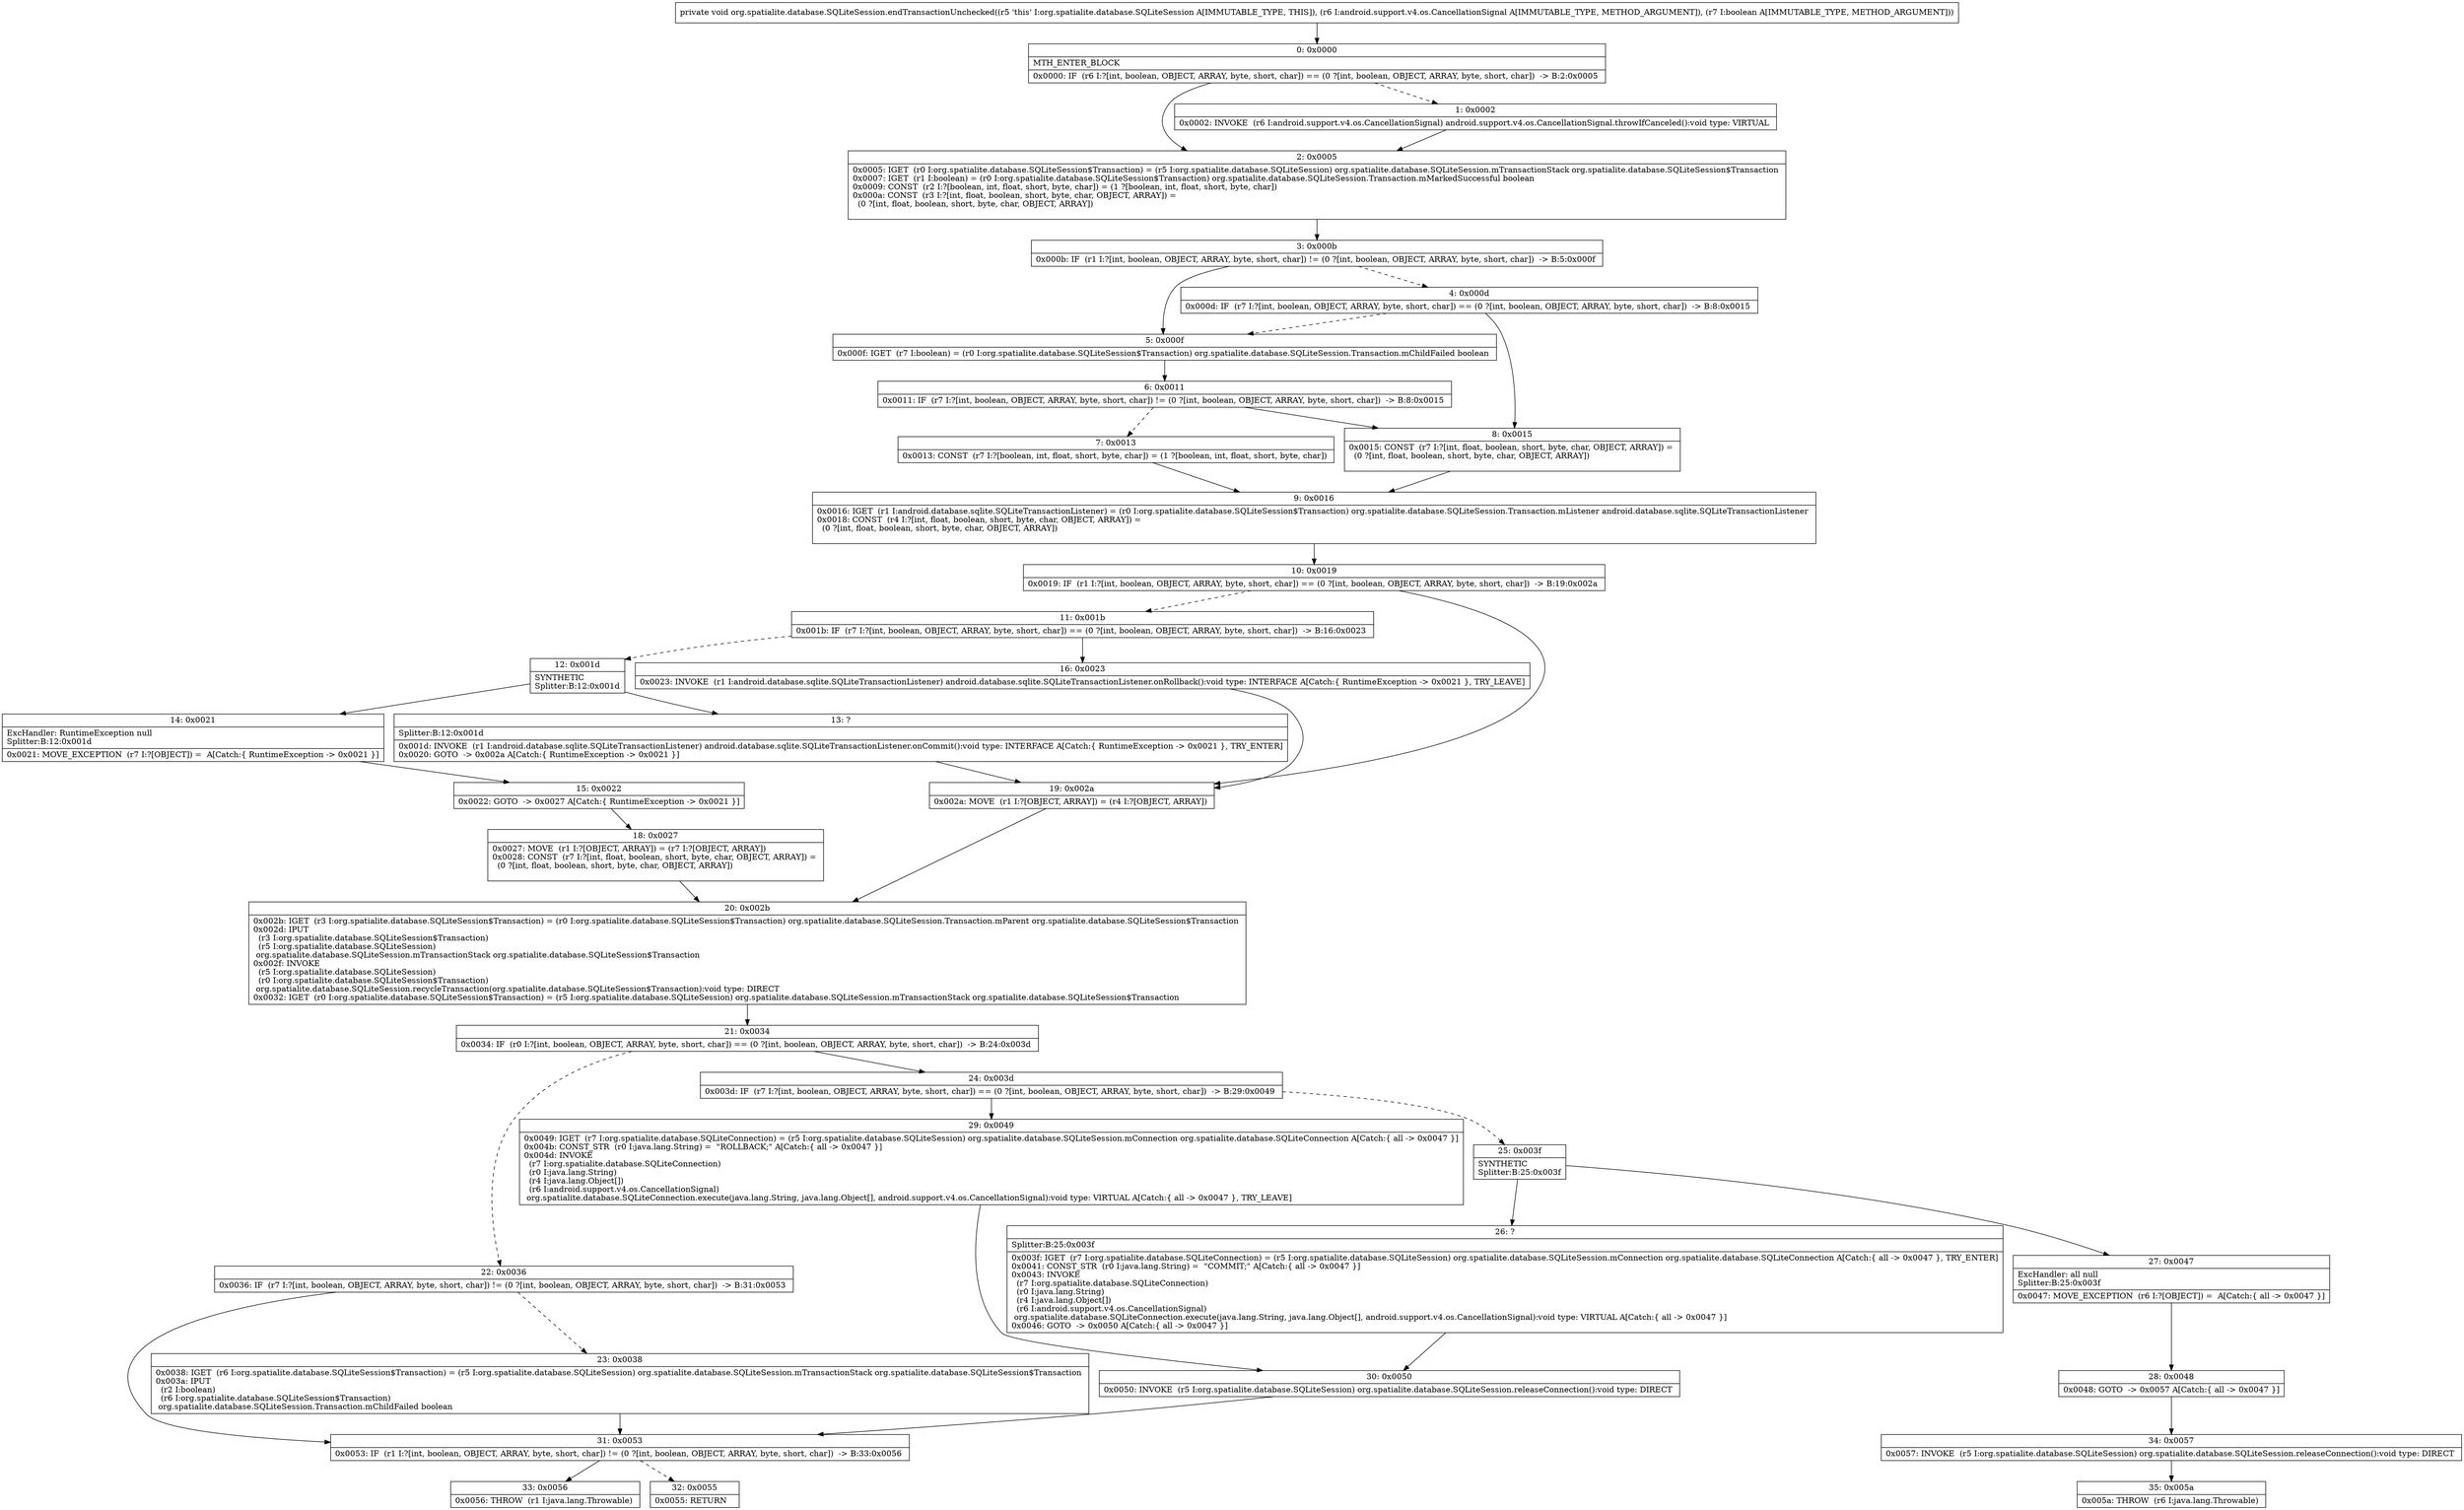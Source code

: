 digraph "CFG fororg.spatialite.database.SQLiteSession.endTransactionUnchecked(Landroid\/support\/v4\/os\/CancellationSignal;Z)V" {
Node_0 [shape=record,label="{0\:\ 0x0000|MTH_ENTER_BLOCK\l|0x0000: IF  (r6 I:?[int, boolean, OBJECT, ARRAY, byte, short, char]) == (0 ?[int, boolean, OBJECT, ARRAY, byte, short, char])  \-\> B:2:0x0005 \l}"];
Node_1 [shape=record,label="{1\:\ 0x0002|0x0002: INVOKE  (r6 I:android.support.v4.os.CancellationSignal) android.support.v4.os.CancellationSignal.throwIfCanceled():void type: VIRTUAL \l}"];
Node_2 [shape=record,label="{2\:\ 0x0005|0x0005: IGET  (r0 I:org.spatialite.database.SQLiteSession$Transaction) = (r5 I:org.spatialite.database.SQLiteSession) org.spatialite.database.SQLiteSession.mTransactionStack org.spatialite.database.SQLiteSession$Transaction \l0x0007: IGET  (r1 I:boolean) = (r0 I:org.spatialite.database.SQLiteSession$Transaction) org.spatialite.database.SQLiteSession.Transaction.mMarkedSuccessful boolean \l0x0009: CONST  (r2 I:?[boolean, int, float, short, byte, char]) = (1 ?[boolean, int, float, short, byte, char]) \l0x000a: CONST  (r3 I:?[int, float, boolean, short, byte, char, OBJECT, ARRAY]) = \l  (0 ?[int, float, boolean, short, byte, char, OBJECT, ARRAY])\l \l}"];
Node_3 [shape=record,label="{3\:\ 0x000b|0x000b: IF  (r1 I:?[int, boolean, OBJECT, ARRAY, byte, short, char]) != (0 ?[int, boolean, OBJECT, ARRAY, byte, short, char])  \-\> B:5:0x000f \l}"];
Node_4 [shape=record,label="{4\:\ 0x000d|0x000d: IF  (r7 I:?[int, boolean, OBJECT, ARRAY, byte, short, char]) == (0 ?[int, boolean, OBJECT, ARRAY, byte, short, char])  \-\> B:8:0x0015 \l}"];
Node_5 [shape=record,label="{5\:\ 0x000f|0x000f: IGET  (r7 I:boolean) = (r0 I:org.spatialite.database.SQLiteSession$Transaction) org.spatialite.database.SQLiteSession.Transaction.mChildFailed boolean \l}"];
Node_6 [shape=record,label="{6\:\ 0x0011|0x0011: IF  (r7 I:?[int, boolean, OBJECT, ARRAY, byte, short, char]) != (0 ?[int, boolean, OBJECT, ARRAY, byte, short, char])  \-\> B:8:0x0015 \l}"];
Node_7 [shape=record,label="{7\:\ 0x0013|0x0013: CONST  (r7 I:?[boolean, int, float, short, byte, char]) = (1 ?[boolean, int, float, short, byte, char]) \l}"];
Node_8 [shape=record,label="{8\:\ 0x0015|0x0015: CONST  (r7 I:?[int, float, boolean, short, byte, char, OBJECT, ARRAY]) = \l  (0 ?[int, float, boolean, short, byte, char, OBJECT, ARRAY])\l \l}"];
Node_9 [shape=record,label="{9\:\ 0x0016|0x0016: IGET  (r1 I:android.database.sqlite.SQLiteTransactionListener) = (r0 I:org.spatialite.database.SQLiteSession$Transaction) org.spatialite.database.SQLiteSession.Transaction.mListener android.database.sqlite.SQLiteTransactionListener \l0x0018: CONST  (r4 I:?[int, float, boolean, short, byte, char, OBJECT, ARRAY]) = \l  (0 ?[int, float, boolean, short, byte, char, OBJECT, ARRAY])\l \l}"];
Node_10 [shape=record,label="{10\:\ 0x0019|0x0019: IF  (r1 I:?[int, boolean, OBJECT, ARRAY, byte, short, char]) == (0 ?[int, boolean, OBJECT, ARRAY, byte, short, char])  \-\> B:19:0x002a \l}"];
Node_11 [shape=record,label="{11\:\ 0x001b|0x001b: IF  (r7 I:?[int, boolean, OBJECT, ARRAY, byte, short, char]) == (0 ?[int, boolean, OBJECT, ARRAY, byte, short, char])  \-\> B:16:0x0023 \l}"];
Node_12 [shape=record,label="{12\:\ 0x001d|SYNTHETIC\lSplitter:B:12:0x001d\l}"];
Node_13 [shape=record,label="{13\:\ ?|Splitter:B:12:0x001d\l|0x001d: INVOKE  (r1 I:android.database.sqlite.SQLiteTransactionListener) android.database.sqlite.SQLiteTransactionListener.onCommit():void type: INTERFACE A[Catch:\{ RuntimeException \-\> 0x0021 \}, TRY_ENTER]\l0x0020: GOTO  \-\> 0x002a A[Catch:\{ RuntimeException \-\> 0x0021 \}]\l}"];
Node_14 [shape=record,label="{14\:\ 0x0021|ExcHandler: RuntimeException null\lSplitter:B:12:0x001d\l|0x0021: MOVE_EXCEPTION  (r7 I:?[OBJECT]) =  A[Catch:\{ RuntimeException \-\> 0x0021 \}]\l}"];
Node_15 [shape=record,label="{15\:\ 0x0022|0x0022: GOTO  \-\> 0x0027 A[Catch:\{ RuntimeException \-\> 0x0021 \}]\l}"];
Node_16 [shape=record,label="{16\:\ 0x0023|0x0023: INVOKE  (r1 I:android.database.sqlite.SQLiteTransactionListener) android.database.sqlite.SQLiteTransactionListener.onRollback():void type: INTERFACE A[Catch:\{ RuntimeException \-\> 0x0021 \}, TRY_LEAVE]\l}"];
Node_18 [shape=record,label="{18\:\ 0x0027|0x0027: MOVE  (r1 I:?[OBJECT, ARRAY]) = (r7 I:?[OBJECT, ARRAY]) \l0x0028: CONST  (r7 I:?[int, float, boolean, short, byte, char, OBJECT, ARRAY]) = \l  (0 ?[int, float, boolean, short, byte, char, OBJECT, ARRAY])\l \l}"];
Node_19 [shape=record,label="{19\:\ 0x002a|0x002a: MOVE  (r1 I:?[OBJECT, ARRAY]) = (r4 I:?[OBJECT, ARRAY]) \l}"];
Node_20 [shape=record,label="{20\:\ 0x002b|0x002b: IGET  (r3 I:org.spatialite.database.SQLiteSession$Transaction) = (r0 I:org.spatialite.database.SQLiteSession$Transaction) org.spatialite.database.SQLiteSession.Transaction.mParent org.spatialite.database.SQLiteSession$Transaction \l0x002d: IPUT  \l  (r3 I:org.spatialite.database.SQLiteSession$Transaction)\l  (r5 I:org.spatialite.database.SQLiteSession)\l org.spatialite.database.SQLiteSession.mTransactionStack org.spatialite.database.SQLiteSession$Transaction \l0x002f: INVOKE  \l  (r5 I:org.spatialite.database.SQLiteSession)\l  (r0 I:org.spatialite.database.SQLiteSession$Transaction)\l org.spatialite.database.SQLiteSession.recycleTransaction(org.spatialite.database.SQLiteSession$Transaction):void type: DIRECT \l0x0032: IGET  (r0 I:org.spatialite.database.SQLiteSession$Transaction) = (r5 I:org.spatialite.database.SQLiteSession) org.spatialite.database.SQLiteSession.mTransactionStack org.spatialite.database.SQLiteSession$Transaction \l}"];
Node_21 [shape=record,label="{21\:\ 0x0034|0x0034: IF  (r0 I:?[int, boolean, OBJECT, ARRAY, byte, short, char]) == (0 ?[int, boolean, OBJECT, ARRAY, byte, short, char])  \-\> B:24:0x003d \l}"];
Node_22 [shape=record,label="{22\:\ 0x0036|0x0036: IF  (r7 I:?[int, boolean, OBJECT, ARRAY, byte, short, char]) != (0 ?[int, boolean, OBJECT, ARRAY, byte, short, char])  \-\> B:31:0x0053 \l}"];
Node_23 [shape=record,label="{23\:\ 0x0038|0x0038: IGET  (r6 I:org.spatialite.database.SQLiteSession$Transaction) = (r5 I:org.spatialite.database.SQLiteSession) org.spatialite.database.SQLiteSession.mTransactionStack org.spatialite.database.SQLiteSession$Transaction \l0x003a: IPUT  \l  (r2 I:boolean)\l  (r6 I:org.spatialite.database.SQLiteSession$Transaction)\l org.spatialite.database.SQLiteSession.Transaction.mChildFailed boolean \l}"];
Node_24 [shape=record,label="{24\:\ 0x003d|0x003d: IF  (r7 I:?[int, boolean, OBJECT, ARRAY, byte, short, char]) == (0 ?[int, boolean, OBJECT, ARRAY, byte, short, char])  \-\> B:29:0x0049 \l}"];
Node_25 [shape=record,label="{25\:\ 0x003f|SYNTHETIC\lSplitter:B:25:0x003f\l}"];
Node_26 [shape=record,label="{26\:\ ?|Splitter:B:25:0x003f\l|0x003f: IGET  (r7 I:org.spatialite.database.SQLiteConnection) = (r5 I:org.spatialite.database.SQLiteSession) org.spatialite.database.SQLiteSession.mConnection org.spatialite.database.SQLiteConnection A[Catch:\{ all \-\> 0x0047 \}, TRY_ENTER]\l0x0041: CONST_STR  (r0 I:java.lang.String) =  \"COMMIT;\" A[Catch:\{ all \-\> 0x0047 \}]\l0x0043: INVOKE  \l  (r7 I:org.spatialite.database.SQLiteConnection)\l  (r0 I:java.lang.String)\l  (r4 I:java.lang.Object[])\l  (r6 I:android.support.v4.os.CancellationSignal)\l org.spatialite.database.SQLiteConnection.execute(java.lang.String, java.lang.Object[], android.support.v4.os.CancellationSignal):void type: VIRTUAL A[Catch:\{ all \-\> 0x0047 \}]\l0x0046: GOTO  \-\> 0x0050 A[Catch:\{ all \-\> 0x0047 \}]\l}"];
Node_27 [shape=record,label="{27\:\ 0x0047|ExcHandler: all null\lSplitter:B:25:0x003f\l|0x0047: MOVE_EXCEPTION  (r6 I:?[OBJECT]) =  A[Catch:\{ all \-\> 0x0047 \}]\l}"];
Node_28 [shape=record,label="{28\:\ 0x0048|0x0048: GOTO  \-\> 0x0057 A[Catch:\{ all \-\> 0x0047 \}]\l}"];
Node_29 [shape=record,label="{29\:\ 0x0049|0x0049: IGET  (r7 I:org.spatialite.database.SQLiteConnection) = (r5 I:org.spatialite.database.SQLiteSession) org.spatialite.database.SQLiteSession.mConnection org.spatialite.database.SQLiteConnection A[Catch:\{ all \-\> 0x0047 \}]\l0x004b: CONST_STR  (r0 I:java.lang.String) =  \"ROLLBACK;\" A[Catch:\{ all \-\> 0x0047 \}]\l0x004d: INVOKE  \l  (r7 I:org.spatialite.database.SQLiteConnection)\l  (r0 I:java.lang.String)\l  (r4 I:java.lang.Object[])\l  (r6 I:android.support.v4.os.CancellationSignal)\l org.spatialite.database.SQLiteConnection.execute(java.lang.String, java.lang.Object[], android.support.v4.os.CancellationSignal):void type: VIRTUAL A[Catch:\{ all \-\> 0x0047 \}, TRY_LEAVE]\l}"];
Node_30 [shape=record,label="{30\:\ 0x0050|0x0050: INVOKE  (r5 I:org.spatialite.database.SQLiteSession) org.spatialite.database.SQLiteSession.releaseConnection():void type: DIRECT \l}"];
Node_31 [shape=record,label="{31\:\ 0x0053|0x0053: IF  (r1 I:?[int, boolean, OBJECT, ARRAY, byte, short, char]) != (0 ?[int, boolean, OBJECT, ARRAY, byte, short, char])  \-\> B:33:0x0056 \l}"];
Node_32 [shape=record,label="{32\:\ 0x0055|0x0055: RETURN   \l}"];
Node_33 [shape=record,label="{33\:\ 0x0056|0x0056: THROW  (r1 I:java.lang.Throwable) \l}"];
Node_34 [shape=record,label="{34\:\ 0x0057|0x0057: INVOKE  (r5 I:org.spatialite.database.SQLiteSession) org.spatialite.database.SQLiteSession.releaseConnection():void type: DIRECT \l}"];
Node_35 [shape=record,label="{35\:\ 0x005a|0x005a: THROW  (r6 I:java.lang.Throwable) \l}"];
MethodNode[shape=record,label="{private void org.spatialite.database.SQLiteSession.endTransactionUnchecked((r5 'this' I:org.spatialite.database.SQLiteSession A[IMMUTABLE_TYPE, THIS]), (r6 I:android.support.v4.os.CancellationSignal A[IMMUTABLE_TYPE, METHOD_ARGUMENT]), (r7 I:boolean A[IMMUTABLE_TYPE, METHOD_ARGUMENT])) }"];
MethodNode -> Node_0;
Node_0 -> Node_1[style=dashed];
Node_0 -> Node_2;
Node_1 -> Node_2;
Node_2 -> Node_3;
Node_3 -> Node_4[style=dashed];
Node_3 -> Node_5;
Node_4 -> Node_5[style=dashed];
Node_4 -> Node_8;
Node_5 -> Node_6;
Node_6 -> Node_7[style=dashed];
Node_6 -> Node_8;
Node_7 -> Node_9;
Node_8 -> Node_9;
Node_9 -> Node_10;
Node_10 -> Node_11[style=dashed];
Node_10 -> Node_19;
Node_11 -> Node_12[style=dashed];
Node_11 -> Node_16;
Node_12 -> Node_13;
Node_12 -> Node_14;
Node_13 -> Node_19;
Node_14 -> Node_15;
Node_15 -> Node_18;
Node_16 -> Node_19;
Node_18 -> Node_20;
Node_19 -> Node_20;
Node_20 -> Node_21;
Node_21 -> Node_22[style=dashed];
Node_21 -> Node_24;
Node_22 -> Node_23[style=dashed];
Node_22 -> Node_31;
Node_23 -> Node_31;
Node_24 -> Node_25[style=dashed];
Node_24 -> Node_29;
Node_25 -> Node_26;
Node_25 -> Node_27;
Node_26 -> Node_30;
Node_27 -> Node_28;
Node_28 -> Node_34;
Node_29 -> Node_30;
Node_30 -> Node_31;
Node_31 -> Node_32[style=dashed];
Node_31 -> Node_33;
Node_34 -> Node_35;
}

